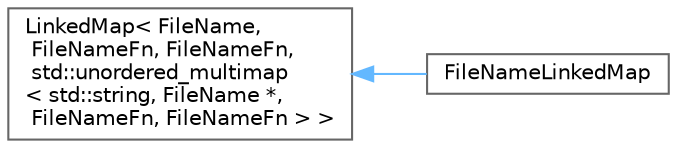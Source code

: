 digraph "Graphical Class Hierarchy"
{
 // INTERACTIVE_SVG=YES
 // LATEX_PDF_SIZE
  bgcolor="transparent";
  edge [fontname=Helvetica,fontsize=10,labelfontname=Helvetica,labelfontsize=10];
  node [fontname=Helvetica,fontsize=10,shape=box,height=0.2,width=0.4];
  rankdir="LR";
  Node0 [id="Node000000",label="LinkedMap\< FileName,\l FileNameFn, FileNameFn,\l std::unordered_multimap\l\< std::string, FileName *,\l FileNameFn, FileNameFn \> \>",height=0.2,width=0.4,color="grey40", fillcolor="white", style="filled",URL="$d0/d2c/class_linked_map.html",tooltip=" "];
  Node0 -> Node1 [id="edge184_Node000000_Node000001",dir="back",color="steelblue1",style="solid",tooltip=" "];
  Node1 [id="Node000001",label="FileNameLinkedMap",height=0.2,width=0.4,color="grey40", fillcolor="white", style="filled",URL="$d0/d2c/class_file_name_linked_map.html",tooltip="Ordered dictionary of FileName objects."];
}
